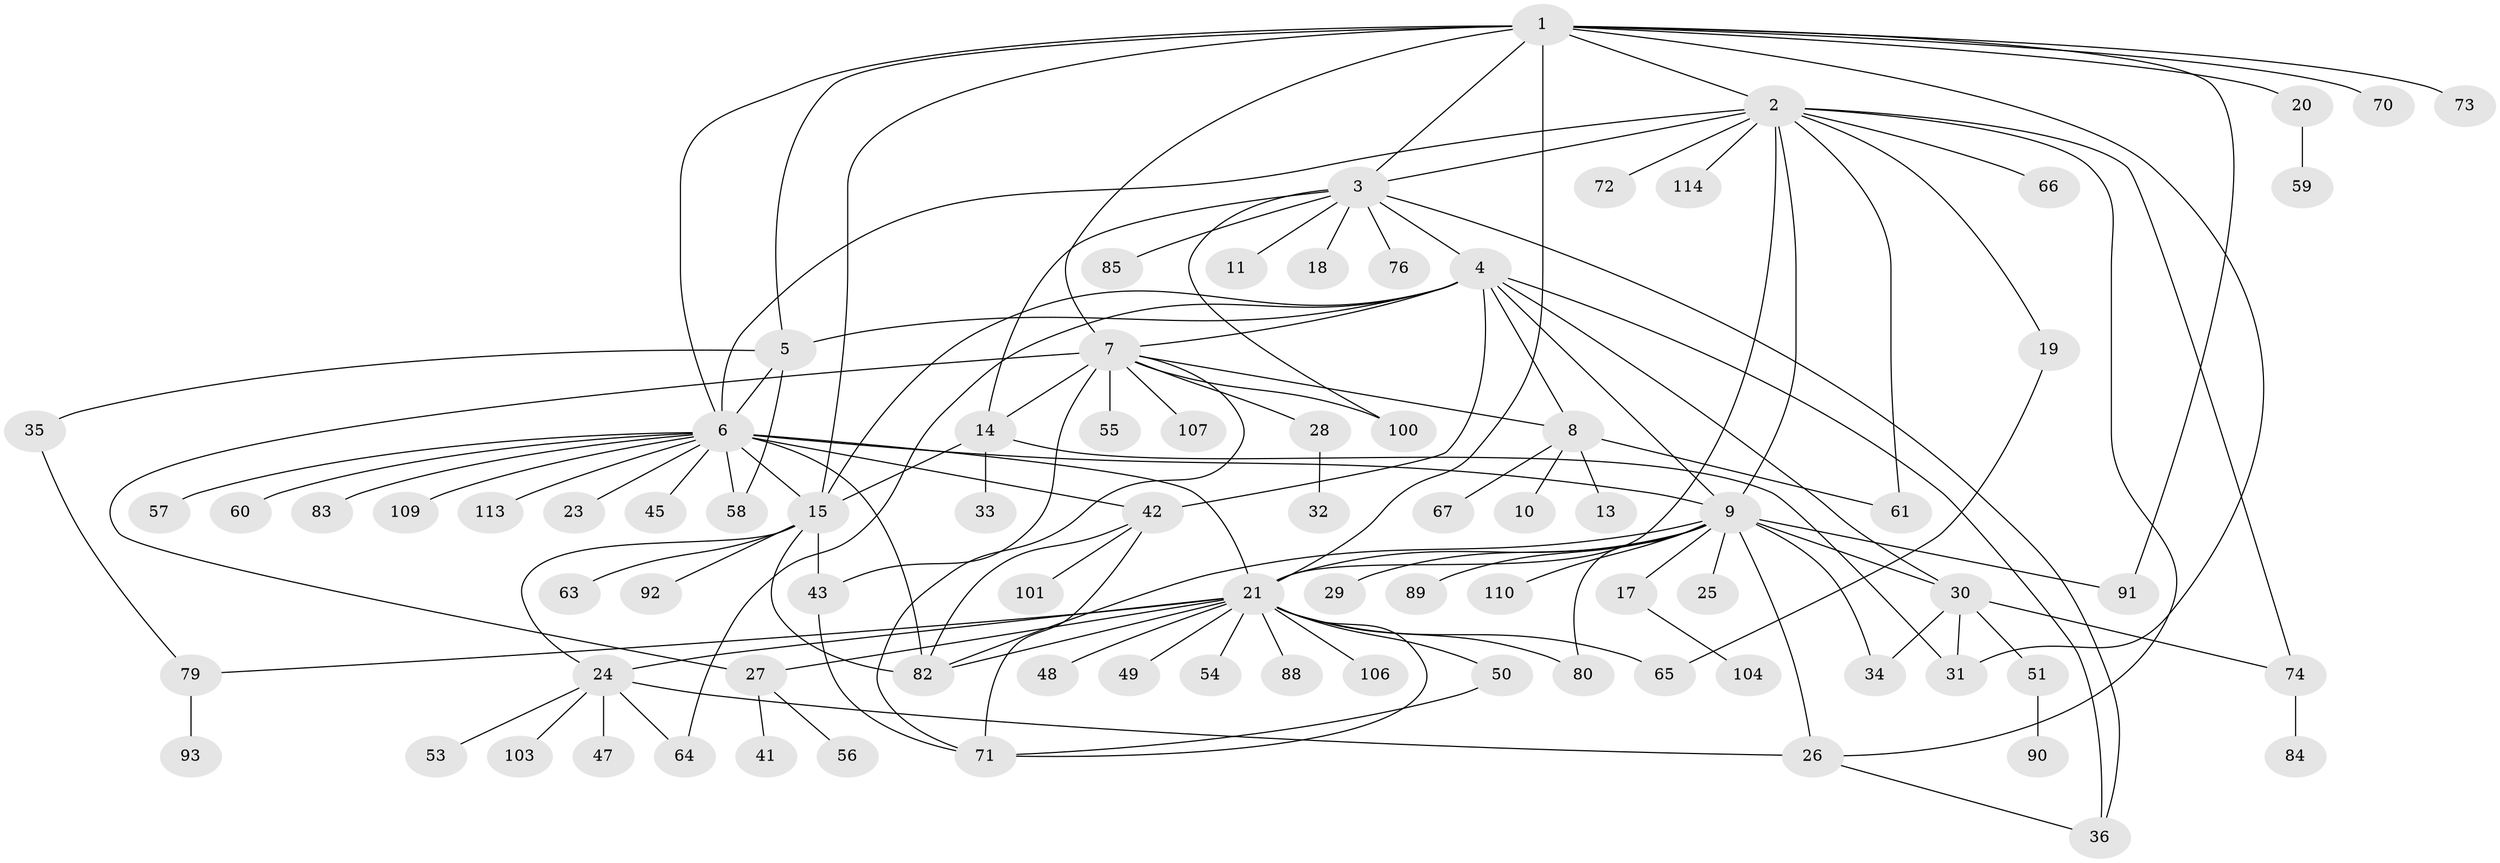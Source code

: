 // original degree distribution, {14: 0.008771929824561403, 13: 0.008771929824561403, 10: 0.02631578947368421, 5: 0.03508771929824561, 15: 0.008771929824561403, 8: 0.008771929824561403, 7: 0.02631578947368421, 11: 0.017543859649122806, 1: 0.4649122807017544, 2: 0.21052631578947367, 4: 0.07017543859649122, 9: 0.008771929824561403, 6: 0.02631578947368421, 3: 0.07894736842105263}
// Generated by graph-tools (version 1.1) at 2025/41/03/06/25 10:41:49]
// undirected, 84 vertices, 127 edges
graph export_dot {
graph [start="1"]
  node [color=gray90,style=filled];
  1 [super="+111"];
  2 [super="+16"];
  3 [super="+62"];
  4;
  5 [super="+44"];
  6 [super="+46"];
  7 [super="+22"];
  8 [super="+86"];
  9 [super="+12"];
  10;
  11 [super="+75"];
  13;
  14 [super="+95"];
  15 [super="+87"];
  17;
  18;
  19 [super="+77"];
  20;
  21 [super="+37"];
  23;
  24 [super="+52"];
  25;
  26 [super="+40"];
  27 [super="+68"];
  28 [super="+98"];
  29 [super="+78"];
  30 [super="+102"];
  31 [super="+38"];
  32;
  33;
  34;
  35;
  36 [super="+39"];
  41;
  42 [super="+94"];
  43 [super="+108"];
  45;
  47;
  48;
  49;
  50;
  51;
  53 [super="+105"];
  54;
  55;
  56;
  57;
  58;
  59;
  60;
  61 [super="+99"];
  63;
  64 [super="+69"];
  65;
  66;
  67;
  70;
  71 [super="+112"];
  72;
  73;
  74 [super="+96"];
  76;
  79 [super="+81"];
  80;
  82 [super="+97"];
  83;
  84;
  85;
  88;
  89;
  90;
  91;
  92;
  93;
  100;
  101;
  103;
  104;
  106;
  107;
  109;
  110;
  113;
  114;
  1 -- 2;
  1 -- 3;
  1 -- 6;
  1 -- 7 [weight=2];
  1 -- 15;
  1 -- 20;
  1 -- 31;
  1 -- 70;
  1 -- 73;
  1 -- 91;
  1 -- 5;
  1 -- 21;
  2 -- 3;
  2 -- 6;
  2 -- 9;
  2 -- 19;
  2 -- 26;
  2 -- 66;
  2 -- 72;
  2 -- 74;
  2 -- 114;
  2 -- 61;
  2 -- 21;
  3 -- 4;
  3 -- 11;
  3 -- 14;
  3 -- 18;
  3 -- 36;
  3 -- 85;
  3 -- 100;
  3 -- 76;
  4 -- 5;
  4 -- 7;
  4 -- 8;
  4 -- 9;
  4 -- 36;
  4 -- 42;
  4 -- 30;
  4 -- 15;
  4 -- 64;
  5 -- 6;
  5 -- 35;
  5 -- 58;
  6 -- 9 [weight=2];
  6 -- 23;
  6 -- 45;
  6 -- 57;
  6 -- 58;
  6 -- 60;
  6 -- 82;
  6 -- 109;
  6 -- 113;
  6 -- 83;
  6 -- 15 [weight=2];
  6 -- 42;
  6 -- 21;
  7 -- 8;
  7 -- 27;
  7 -- 28;
  7 -- 43;
  7 -- 107;
  7 -- 100;
  7 -- 55;
  7 -- 71;
  7 -- 14;
  8 -- 10;
  8 -- 13;
  8 -- 61;
  8 -- 67;
  9 -- 21;
  9 -- 25;
  9 -- 26 [weight=2];
  9 -- 29;
  9 -- 89;
  9 -- 110;
  9 -- 82;
  9 -- 34;
  9 -- 80;
  9 -- 17;
  9 -- 91;
  9 -- 30;
  14 -- 31;
  14 -- 33;
  14 -- 15;
  15 -- 63;
  15 -- 24;
  15 -- 82;
  15 -- 43;
  15 -- 92;
  17 -- 104;
  19 -- 65;
  20 -- 59;
  21 -- 24;
  21 -- 48;
  21 -- 54;
  21 -- 65;
  21 -- 71;
  21 -- 80;
  21 -- 88;
  21 -- 106;
  21 -- 79;
  21 -- 49;
  21 -- 50;
  21 -- 82;
  21 -- 27;
  24 -- 26;
  24 -- 47;
  24 -- 64;
  24 -- 103;
  24 -- 53;
  26 -- 36;
  27 -- 41;
  27 -- 56;
  28 -- 32;
  30 -- 34;
  30 -- 51;
  30 -- 74;
  30 -- 31;
  35 -- 79;
  42 -- 101;
  42 -- 82;
  42 -- 71;
  43 -- 71;
  50 -- 71;
  51 -- 90;
  74 -- 84;
  79 -- 93;
}
